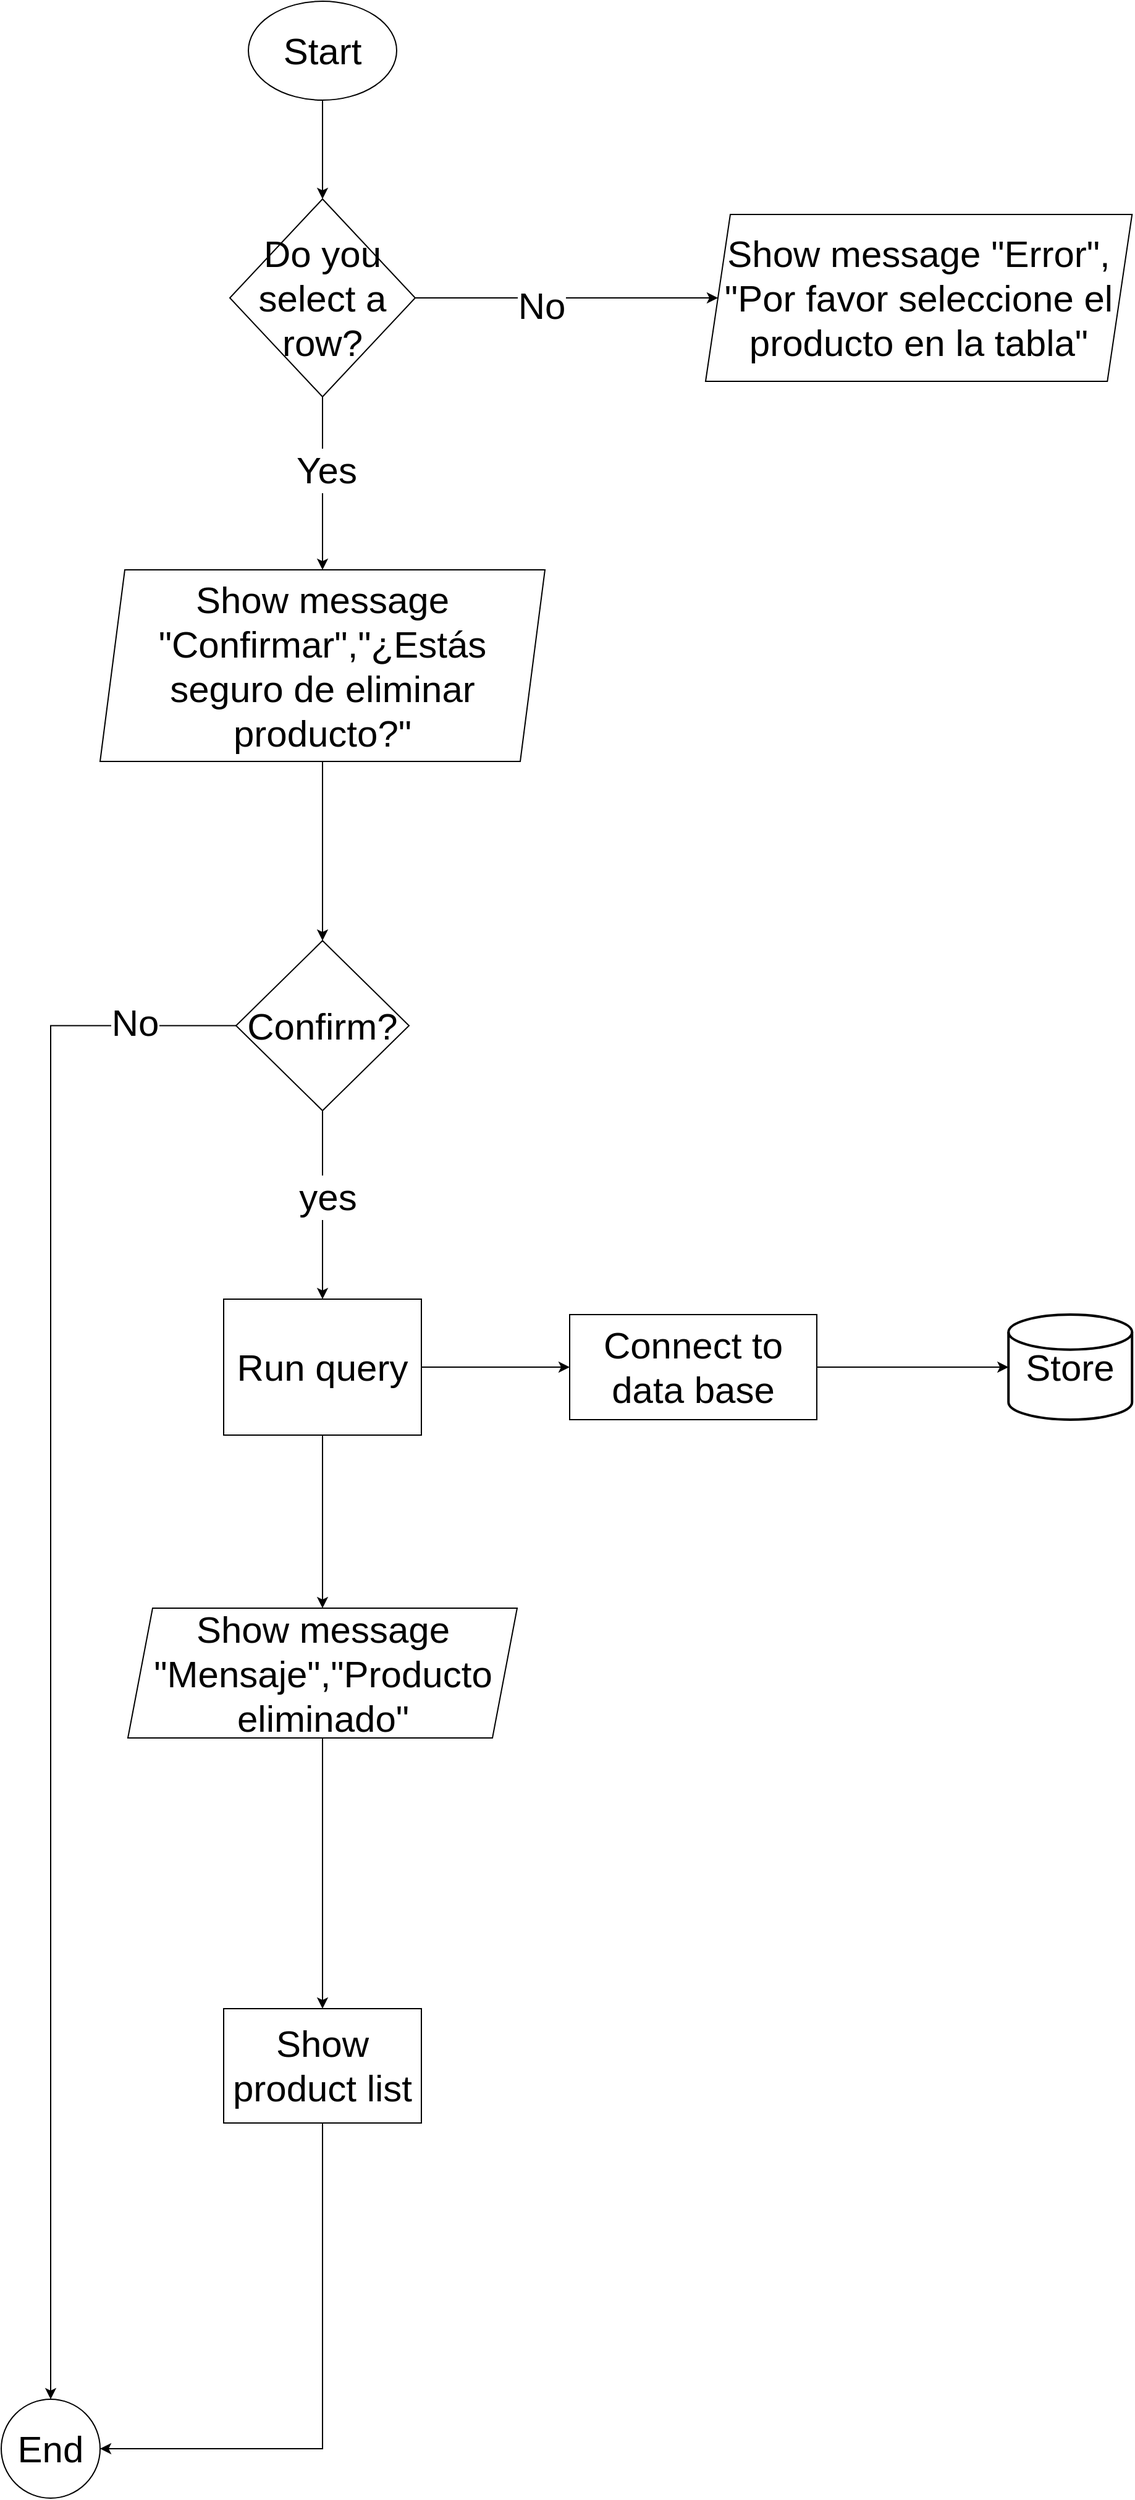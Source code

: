 <mxfile version="24.5.1" type="device">
  <diagram id="C5RBs43oDa-KdzZeNtuy" name="Page-1">
    <mxGraphModel dx="2200" dy="1330" grid="1" gridSize="10" guides="1" tooltips="1" connect="1" arrows="1" fold="1" page="1" pageScale="1" pageWidth="827" pageHeight="1169" math="0" shadow="0">
      <root>
        <mxCell id="WIyWlLk6GJQsqaUBKTNV-0" />
        <mxCell id="WIyWlLk6GJQsqaUBKTNV-1" parent="WIyWlLk6GJQsqaUBKTNV-0" />
        <mxCell id="2dFn9WLb6XTGdQKCP2bs-2" value="" style="edgeStyle=orthogonalEdgeStyle;rounded=0;orthogonalLoop=1;jettySize=auto;html=1;" edge="1" parent="WIyWlLk6GJQsqaUBKTNV-1" source="2dFn9WLb6XTGdQKCP2bs-0" target="2dFn9WLb6XTGdQKCP2bs-1">
          <mxGeometry relative="1" as="geometry" />
        </mxCell>
        <mxCell id="2dFn9WLb6XTGdQKCP2bs-0" value="&lt;font style=&quot;font-size: 30px;&quot;&gt;Start&lt;/font&gt;" style="ellipse;whiteSpace=wrap;html=1;" vertex="1" parent="WIyWlLk6GJQsqaUBKTNV-1">
          <mxGeometry x="330" y="130" width="120" height="80" as="geometry" />
        </mxCell>
        <mxCell id="2dFn9WLb6XTGdQKCP2bs-4" value="" style="edgeStyle=orthogonalEdgeStyle;rounded=0;orthogonalLoop=1;jettySize=auto;html=1;" edge="1" parent="WIyWlLk6GJQsqaUBKTNV-1" source="2dFn9WLb6XTGdQKCP2bs-1" target="2dFn9WLb6XTGdQKCP2bs-3">
          <mxGeometry relative="1" as="geometry" />
        </mxCell>
        <mxCell id="2dFn9WLb6XTGdQKCP2bs-5" value="&lt;font style=&quot;font-size: 30px;&quot;&gt;No&lt;/font&gt;" style="edgeLabel;html=1;align=center;verticalAlign=middle;resizable=0;points=[];" vertex="1" connectable="0" parent="2dFn9WLb6XTGdQKCP2bs-4">
          <mxGeometry x="-0.165" y="-6" relative="1" as="geometry">
            <mxPoint x="-1" as="offset" />
          </mxGeometry>
        </mxCell>
        <mxCell id="2dFn9WLb6XTGdQKCP2bs-7" value="" style="edgeStyle=orthogonalEdgeStyle;rounded=0;orthogonalLoop=1;jettySize=auto;html=1;entryX=0.5;entryY=0;entryDx=0;entryDy=0;" edge="1" parent="WIyWlLk6GJQsqaUBKTNV-1" source="2dFn9WLb6XTGdQKCP2bs-1" target="2dFn9WLb6XTGdQKCP2bs-9">
          <mxGeometry relative="1" as="geometry">
            <mxPoint x="390" y="580" as="targetPoint" />
          </mxGeometry>
        </mxCell>
        <mxCell id="2dFn9WLb6XTGdQKCP2bs-8" value="&lt;font style=&quot;font-size: 30px;&quot;&gt;Yes&lt;/font&gt;" style="edgeLabel;html=1;align=center;verticalAlign=middle;resizable=0;points=[];" vertex="1" connectable="0" parent="2dFn9WLb6XTGdQKCP2bs-7">
          <mxGeometry x="-0.165" y="3" relative="1" as="geometry">
            <mxPoint as="offset" />
          </mxGeometry>
        </mxCell>
        <mxCell id="2dFn9WLb6XTGdQKCP2bs-1" value="&lt;span style=&quot;font-size: 30px;&quot;&gt;Do you select a row?&lt;/span&gt;" style="rhombus;whiteSpace=wrap;html=1;" vertex="1" parent="WIyWlLk6GJQsqaUBKTNV-1">
          <mxGeometry x="315" y="290" width="150" height="160" as="geometry" />
        </mxCell>
        <mxCell id="2dFn9WLb6XTGdQKCP2bs-3" value="&lt;font style=&quot;font-size: 30px;&quot;&gt;Show message &quot;Error&quot;, &quot;Por favor seleccione el producto en la tabla&quot;&lt;/font&gt;" style="shape=parallelogram;perimeter=parallelogramPerimeter;whiteSpace=wrap;html=1;fixedSize=1;" vertex="1" parent="WIyWlLk6GJQsqaUBKTNV-1">
          <mxGeometry x="700" y="302.5" width="345.12" height="135" as="geometry" />
        </mxCell>
        <mxCell id="2dFn9WLb6XTGdQKCP2bs-11" value="" style="edgeStyle=orthogonalEdgeStyle;rounded=0;orthogonalLoop=1;jettySize=auto;html=1;" edge="1" parent="WIyWlLk6GJQsqaUBKTNV-1" source="2dFn9WLb6XTGdQKCP2bs-9" target="2dFn9WLb6XTGdQKCP2bs-10">
          <mxGeometry relative="1" as="geometry" />
        </mxCell>
        <mxCell id="2dFn9WLb6XTGdQKCP2bs-9" value="&lt;font style=&quot;font-size: 30px;&quot;&gt;Show message &quot;Confirmar&quot;,&quot;¿Estás seguro de eliminar producto?&quot;&lt;/font&gt;" style="shape=parallelogram;perimeter=parallelogramPerimeter;whiteSpace=wrap;html=1;fixedSize=1;" vertex="1" parent="WIyWlLk6GJQsqaUBKTNV-1">
          <mxGeometry x="210" y="590" width="360" height="155" as="geometry" />
        </mxCell>
        <mxCell id="2dFn9WLb6XTGdQKCP2bs-13" value="" style="edgeStyle=orthogonalEdgeStyle;rounded=0;orthogonalLoop=1;jettySize=auto;html=1;" edge="1" parent="WIyWlLk6GJQsqaUBKTNV-1" source="2dFn9WLb6XTGdQKCP2bs-10" target="2dFn9WLb6XTGdQKCP2bs-12">
          <mxGeometry relative="1" as="geometry" />
        </mxCell>
        <mxCell id="2dFn9WLb6XTGdQKCP2bs-16" value="&lt;font style=&quot;font-size: 30px;&quot;&gt;yes&lt;/font&gt;" style="edgeLabel;html=1;align=center;verticalAlign=middle;resizable=0;points=[];" vertex="1" connectable="0" parent="2dFn9WLb6XTGdQKCP2bs-13">
          <mxGeometry x="-0.092" y="4" relative="1" as="geometry">
            <mxPoint as="offset" />
          </mxGeometry>
        </mxCell>
        <mxCell id="2dFn9WLb6XTGdQKCP2bs-29" value="" style="edgeStyle=orthogonalEdgeStyle;rounded=0;orthogonalLoop=1;jettySize=auto;html=1;" edge="1" parent="WIyWlLk6GJQsqaUBKTNV-1" source="2dFn9WLb6XTGdQKCP2bs-10" target="2dFn9WLb6XTGdQKCP2bs-28">
          <mxGeometry relative="1" as="geometry" />
        </mxCell>
        <mxCell id="2dFn9WLb6XTGdQKCP2bs-30" value="&lt;font style=&quot;font-size: 30px;&quot;&gt;No&lt;/font&gt;" style="edgeLabel;html=1;align=center;verticalAlign=middle;resizable=0;points=[];" vertex="1" connectable="0" parent="2dFn9WLb6XTGdQKCP2bs-29">
          <mxGeometry x="-0.869" y="-3" relative="1" as="geometry">
            <mxPoint as="offset" />
          </mxGeometry>
        </mxCell>
        <mxCell id="2dFn9WLb6XTGdQKCP2bs-10" value="&lt;font style=&quot;font-size: 30px;&quot;&gt;Confirm?&lt;/font&gt;" style="rhombus;whiteSpace=wrap;html=1;" vertex="1" parent="WIyWlLk6GJQsqaUBKTNV-1">
          <mxGeometry x="320" y="890" width="140" height="137.5" as="geometry" />
        </mxCell>
        <mxCell id="2dFn9WLb6XTGdQKCP2bs-18" value="" style="edgeStyle=orthogonalEdgeStyle;rounded=0;orthogonalLoop=1;jettySize=auto;html=1;" edge="1" parent="WIyWlLk6GJQsqaUBKTNV-1" source="2dFn9WLb6XTGdQKCP2bs-12" target="2dFn9WLb6XTGdQKCP2bs-17">
          <mxGeometry relative="1" as="geometry" />
        </mxCell>
        <mxCell id="2dFn9WLb6XTGdQKCP2bs-22" value="" style="edgeStyle=orthogonalEdgeStyle;rounded=0;orthogonalLoop=1;jettySize=auto;html=1;" edge="1" parent="WIyWlLk6GJQsqaUBKTNV-1" source="2dFn9WLb6XTGdQKCP2bs-12" target="2dFn9WLb6XTGdQKCP2bs-21">
          <mxGeometry relative="1" as="geometry" />
        </mxCell>
        <mxCell id="2dFn9WLb6XTGdQKCP2bs-12" value="&lt;font style=&quot;font-size: 30px;&quot;&gt;Run query&lt;/font&gt;" style="whiteSpace=wrap;html=1;" vertex="1" parent="WIyWlLk6GJQsqaUBKTNV-1">
          <mxGeometry x="310" y="1180" width="160" height="110" as="geometry" />
        </mxCell>
        <mxCell id="2dFn9WLb6XTGdQKCP2bs-20" value="" style="edgeStyle=orthogonalEdgeStyle;rounded=0;orthogonalLoop=1;jettySize=auto;html=1;" edge="1" parent="WIyWlLk6GJQsqaUBKTNV-1" source="2dFn9WLb6XTGdQKCP2bs-17" target="2dFn9WLb6XTGdQKCP2bs-19">
          <mxGeometry relative="1" as="geometry" />
        </mxCell>
        <mxCell id="2dFn9WLb6XTGdQKCP2bs-17" value="&lt;font style=&quot;font-size: 30px;&quot;&gt;Connect to data base&lt;/font&gt;" style="whiteSpace=wrap;html=1;" vertex="1" parent="WIyWlLk6GJQsqaUBKTNV-1">
          <mxGeometry x="590" y="1192.5" width="200" height="85" as="geometry" />
        </mxCell>
        <mxCell id="2dFn9WLb6XTGdQKCP2bs-19" value="&lt;font style=&quot;font-size: 30px;&quot;&gt;Store&lt;/font&gt;" style="strokeWidth=2;html=1;shape=mxgraph.flowchart.database;whiteSpace=wrap;" vertex="1" parent="WIyWlLk6GJQsqaUBKTNV-1">
          <mxGeometry x="945.12" y="1192.5" width="100" height="85" as="geometry" />
        </mxCell>
        <mxCell id="2dFn9WLb6XTGdQKCP2bs-24" value="" style="edgeStyle=orthogonalEdgeStyle;rounded=0;orthogonalLoop=1;jettySize=auto;html=1;" edge="1" parent="WIyWlLk6GJQsqaUBKTNV-1" source="2dFn9WLb6XTGdQKCP2bs-21" target="2dFn9WLb6XTGdQKCP2bs-23">
          <mxGeometry relative="1" as="geometry" />
        </mxCell>
        <mxCell id="2dFn9WLb6XTGdQKCP2bs-21" value="&lt;font style=&quot;font-size: 30px;&quot;&gt;Show message &quot;Mensaje&quot;,&quot;Producto eliminado&quot;&lt;/font&gt;" style="shape=parallelogram;perimeter=parallelogramPerimeter;whiteSpace=wrap;html=1;fixedSize=1;" vertex="1" parent="WIyWlLk6GJQsqaUBKTNV-1">
          <mxGeometry x="232.5" y="1430" width="315" height="105" as="geometry" />
        </mxCell>
        <mxCell id="2dFn9WLb6XTGdQKCP2bs-26" value="" style="edgeStyle=orthogonalEdgeStyle;rounded=0;orthogonalLoop=1;jettySize=auto;html=1;entryX=1;entryY=0.5;entryDx=0;entryDy=0;" edge="1" parent="WIyWlLk6GJQsqaUBKTNV-1" source="2dFn9WLb6XTGdQKCP2bs-23" target="2dFn9WLb6XTGdQKCP2bs-28">
          <mxGeometry relative="1" as="geometry">
            <mxPoint x="390" y="1816.25" as="targetPoint" />
            <Array as="points">
              <mxPoint x="390" y="2110" />
            </Array>
          </mxGeometry>
        </mxCell>
        <mxCell id="2dFn9WLb6XTGdQKCP2bs-23" value="&lt;font style=&quot;font-size: 30px;&quot;&gt;Show product list&lt;/font&gt;" style="whiteSpace=wrap;html=1;" vertex="1" parent="WIyWlLk6GJQsqaUBKTNV-1">
          <mxGeometry x="310" y="1754" width="160" height="92.5" as="geometry" />
        </mxCell>
        <mxCell id="2dFn9WLb6XTGdQKCP2bs-28" value="&lt;font style=&quot;font-size: 30px;&quot;&gt;End&lt;/font&gt;" style="ellipse;whiteSpace=wrap;html=1;" vertex="1" parent="WIyWlLk6GJQsqaUBKTNV-1">
          <mxGeometry x="130" y="2070" width="80" height="80" as="geometry" />
        </mxCell>
      </root>
    </mxGraphModel>
  </diagram>
</mxfile>
